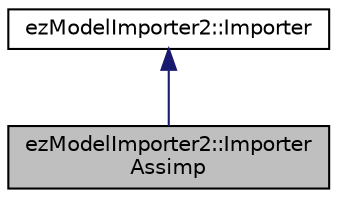 digraph "ezModelImporter2::ImporterAssimp"
{
 // LATEX_PDF_SIZE
  edge [fontname="Helvetica",fontsize="10",labelfontname="Helvetica",labelfontsize="10"];
  node [fontname="Helvetica",fontsize="10",shape=record];
  Node1 [label="ezModelImporter2::Importer\lAssimp",height=0.2,width=0.4,color="black", fillcolor="grey75", style="filled", fontcolor="black",tooltip=" "];
  Node2 -> Node1 [dir="back",color="midnightblue",fontsize="10",style="solid",fontname="Helvetica"];
  Node2 [label="ezModelImporter2::Importer",height=0.2,width=0.4,color="black", fillcolor="white", style="filled",URL="$d0/d4d/classez_model_importer2_1_1_importer.htm",tooltip=" "];
}
